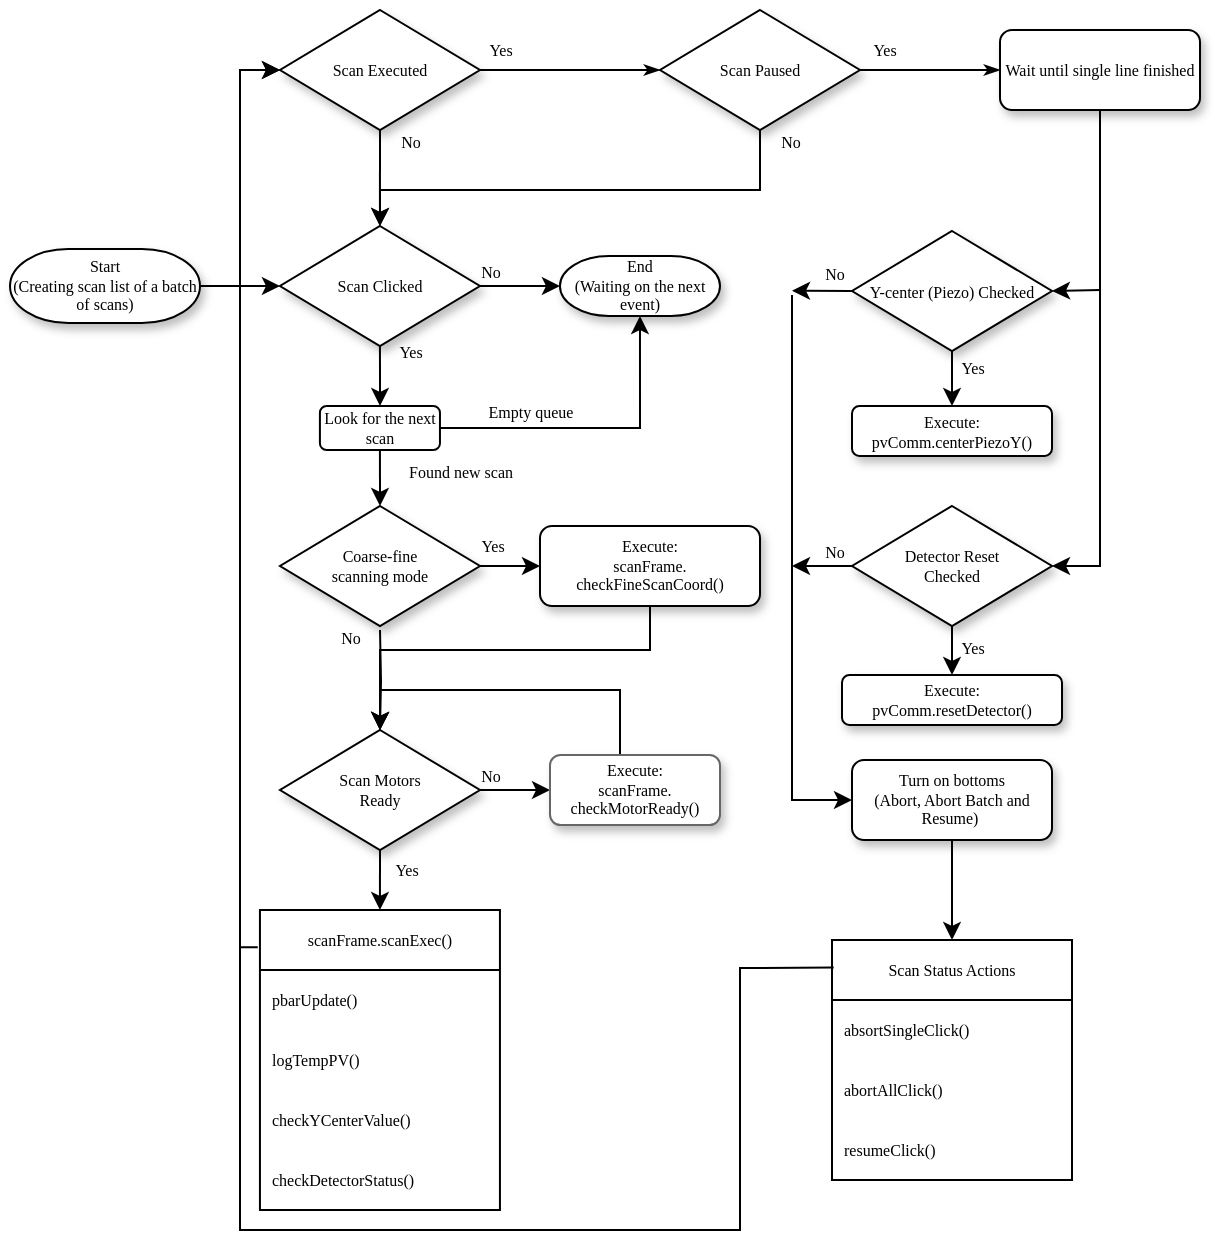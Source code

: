 <mxfile version="20.4.0" type="device"><diagram name="Page-1" id="edf60f1a-56cd-e834-aa8a-f176f3a09ee4"><mxGraphModel dx="666" dy="361" grid="1" gridSize="10" guides="1" tooltips="1" connect="1" arrows="1" fold="1" page="1" pageScale="1" pageWidth="1100" pageHeight="850" background="none" math="0" shadow="0"><root><mxCell id="0"/><mxCell id="1" parent="0"/><mxCell id="lVkG1pdmMh8ix2ufs_0g-106" value="&lt;font face=&quot;Verdana&quot; style=&quot;font-size: 8px;&quot;&gt;No&lt;/font&gt;" style="text;html=1;align=center;verticalAlign=middle;resizable=0;points=[];autosize=1;strokeColor=none;fillColor=none;sketch=0;" vertex="1" parent="1"><mxGeometry x="612" y="345" width="30" height="30" as="geometry"/></mxCell><mxCell id="60e70716793133e9-33" value="Yes" style="edgeStyle=orthogonalEdgeStyle;rounded=0;html=1;labelBackgroundColor=none;startSize=5;endArrow=classicThin;endFill=1;endSize=5;jettySize=auto;orthogonalLoop=1;strokeWidth=1;fontFamily=Verdana;fontSize=8;sketch=0;" parent="1" source="60e70716793133e9-5" target="60e70716793133e9-7" edge="1"><mxGeometry x="-0.778" y="10" relative="1" as="geometry"><mxPoint as="offset"/></mxGeometry></mxCell><mxCell id="lVkG1pdmMh8ix2ufs_0g-50" style="edgeStyle=orthogonalEdgeStyle;rounded=0;orthogonalLoop=1;jettySize=auto;html=1;exitX=0.5;exitY=1;exitDx=0;exitDy=0;entryX=0.5;entryY=0;entryDx=0;entryDy=0;fontFamily=Verdana;fontSize=8;sketch=0;" edge="1" parent="1" source="60e70716793133e9-5" target="lVkG1pdmMh8ix2ufs_0g-49"><mxGeometry relative="1" as="geometry"/></mxCell><mxCell id="60e70716793133e9-5" value="Scan Executed" style="rhombus;whiteSpace=wrap;html=1;rounded=0;shadow=1;labelBackgroundColor=none;strokeWidth=1;fontFamily=Verdana;fontSize=8;align=center;sketch=0;" parent="1" vertex="1"><mxGeometry x="350" y="90" width="100" height="60" as="geometry"/></mxCell><mxCell id="60e70716793133e9-34" value="Yes" style="edgeStyle=orthogonalEdgeStyle;rounded=0;html=1;labelBackgroundColor=none;startSize=5;endArrow=classicThin;endFill=1;endSize=5;jettySize=auto;orthogonalLoop=1;strokeWidth=1;fontFamily=Verdana;fontSize=8;sketch=0;" parent="1" source="60e70716793133e9-7" target="60e70716793133e9-8" edge="1"><mxGeometry x="-0.667" y="10" relative="1" as="geometry"><mxPoint as="offset"/></mxGeometry></mxCell><mxCell id="lVkG1pdmMh8ix2ufs_0g-45" style="edgeStyle=orthogonalEdgeStyle;rounded=0;orthogonalLoop=1;jettySize=auto;html=1;exitX=0.5;exitY=1;exitDx=0;exitDy=0;entryX=0.5;entryY=0;entryDx=0;entryDy=0;fontFamily=Verdana;fontSize=8;sketch=0;" edge="1" parent="1" source="60e70716793133e9-7" target="lVkG1pdmMh8ix2ufs_0g-49"><mxGeometry relative="1" as="geometry"><Array as="points"><mxPoint x="590" y="180"/><mxPoint x="400" y="180"/><mxPoint x="400" y="196"/></Array></mxGeometry></mxCell><mxCell id="60e70716793133e9-7" value="Scan Paused" style="rhombus;whiteSpace=wrap;html=1;rounded=0;shadow=1;labelBackgroundColor=none;strokeWidth=1;fontFamily=Verdana;fontSize=8;align=center;sketch=0;" parent="1" vertex="1"><mxGeometry x="540" y="90" width="100" height="60" as="geometry"/></mxCell><mxCell id="60e70716793133e9-8" value="Wait until single line finished" style="rounded=1;whiteSpace=wrap;html=1;shadow=1;labelBackgroundColor=none;strokeWidth=1;fontFamily=Verdana;fontSize=8;align=center;sketch=0;" parent="1" vertex="1"><mxGeometry x="710" y="100" width="100" height="40" as="geometry"/></mxCell><mxCell id="lVkG1pdmMh8ix2ufs_0g-101" style="edgeStyle=orthogonalEdgeStyle;rounded=0;orthogonalLoop=1;jettySize=auto;html=1;exitX=0.5;exitY=1;exitDx=0;exitDy=0;entryX=0.5;entryY=0;entryDx=0;entryDy=0;fontFamily=Verdana;fontSize=8;fontColor=#000000;sketch=0;" edge="1" parent="1" source="lVkG1pdmMh8ix2ufs_0g-1" target="lVkG1pdmMh8ix2ufs_0g-3"><mxGeometry relative="1" as="geometry"/></mxCell><mxCell id="lVkG1pdmMh8ix2ufs_0g-114" style="edgeStyle=none;rounded=0;orthogonalLoop=1;jettySize=auto;html=1;fontFamily=Verdana;fontSize=8;fontColor=#000000;entryX=1;entryY=0.5;entryDx=0;entryDy=0;sketch=0;" edge="1" parent="1" target="lVkG1pdmMh8ix2ufs_0g-1"><mxGeometry relative="1" as="geometry"><mxPoint x="760" y="230" as="sourcePoint"/></mxGeometry></mxCell><mxCell id="lVkG1pdmMh8ix2ufs_0g-3" value="Execute:&lt;br&gt;pvComm.centerPiezoY()" style="rounded=1;whiteSpace=wrap;html=1;shadow=1;labelBackgroundColor=none;strokeWidth=1;fontFamily=Verdana;fontSize=8;align=center;sketch=0;" vertex="1" parent="1"><mxGeometry x="636" y="288" width="100" height="25" as="geometry"/></mxCell><mxCell id="lVkG1pdmMh8ix2ufs_0g-6" value="&lt;font face=&quot;Verdana&quot; style=&quot;font-size: 8px;&quot;&gt;Yes&lt;/font&gt;" style="text;html=1;align=center;verticalAlign=middle;resizable=0;points=[];autosize=1;strokeColor=none;fillColor=none;sketch=0;" vertex="1" parent="1"><mxGeometry x="676" y="252.5" width="40" height="30" as="geometry"/></mxCell><mxCell id="lVkG1pdmMh8ix2ufs_0g-126" style="edgeStyle=none;rounded=0;orthogonalLoop=1;jettySize=auto;html=1;exitX=0;exitY=0.5;exitDx=0;exitDy=0;fontFamily=Verdana;fontSize=8;fontColor=#000000;entryX=0;entryY=0.5;entryDx=0;entryDy=0;sketch=0;" edge="1" parent="1" target="lVkG1pdmMh8ix2ufs_0g-7"><mxGeometry relative="1" as="geometry"><mxPoint x="606" y="232.5" as="sourcePoint"/><Array as="points"><mxPoint x="606" y="485"/></Array></mxGeometry></mxCell><mxCell id="lVkG1pdmMh8ix2ufs_0g-134" style="edgeStyle=none;rounded=0;orthogonalLoop=1;jettySize=auto;html=1;exitX=0.5;exitY=1;exitDx=0;exitDy=0;entryX=0.5;entryY=0;entryDx=0;entryDy=0;fontFamily=Verdana;fontSize=8;fontColor=#000000;sketch=0;" edge="1" parent="1" source="lVkG1pdmMh8ix2ufs_0g-7" target="lVkG1pdmMh8ix2ufs_0g-128"><mxGeometry relative="1" as="geometry"><Array as="points"><mxPoint x="686" y="520"/></Array></mxGeometry></mxCell><mxCell id="lVkG1pdmMh8ix2ufs_0g-7" value="Turn on bottoms&lt;br&gt;(Abort, Abort Batch and Resume)&amp;nbsp;" style="rounded=1;whiteSpace=wrap;html=1;shadow=1;labelBackgroundColor=none;strokeWidth=1;fontFamily=Verdana;fontSize=8;align=center;sketch=0;" vertex="1" parent="1"><mxGeometry x="636" y="465" width="100" height="40" as="geometry"/></mxCell><mxCell id="lVkG1pdmMh8ix2ufs_0g-9" value="&lt;font face=&quot;Verdana&quot; style=&quot;font-size: 8px;&quot;&gt;No&lt;/font&gt;" style="text;html=1;align=center;verticalAlign=middle;resizable=0;points=[];autosize=1;strokeColor=none;fillColor=none;sketch=0;" vertex="1" parent="1"><mxGeometry x="612" y="206" width="30" height="30" as="geometry"/></mxCell><mxCell id="lVkG1pdmMh8ix2ufs_0g-21" style="edgeStyle=orthogonalEdgeStyle;rounded=0;orthogonalLoop=1;jettySize=auto;html=1;fontFamily=Verdana;fontSize=8;sketch=0;" edge="1" parent="1" source="lVkG1pdmMh8ix2ufs_0g-12" target="lVkG1pdmMh8ix2ufs_0g-20"><mxGeometry relative="1" as="geometry"/></mxCell><mxCell id="lVkG1pdmMh8ix2ufs_0g-12" value="Coarse-fine&lt;br&gt;scanning mode" style="rhombus;whiteSpace=wrap;html=1;rounded=0;shadow=1;labelBackgroundColor=none;strokeWidth=1;fontFamily=Verdana;fontSize=8;align=center;sketch=0;" vertex="1" parent="1"><mxGeometry x="350" y="338" width="100" height="60" as="geometry"/></mxCell><mxCell id="lVkG1pdmMh8ix2ufs_0g-15" value="" style="group;sketch=0;" vertex="1" connectable="0" parent="1"><mxGeometry x="400" y="140" width="30" height="30" as="geometry"/></mxCell><mxCell id="lVkG1pdmMh8ix2ufs_0g-14" value="&lt;font face=&quot;Verdana&quot; style=&quot;font-size: 8px;&quot;&gt;No&lt;/font&gt;" style="text;html=1;align=center;verticalAlign=middle;resizable=0;points=[];autosize=1;strokeColor=none;fillColor=none;sketch=0;" vertex="1" parent="lVkG1pdmMh8ix2ufs_0g-15"><mxGeometry width="30" height="30" as="geometry"/></mxCell><mxCell id="lVkG1pdmMh8ix2ufs_0g-76" style="edgeStyle=orthogonalEdgeStyle;rounded=0;orthogonalLoop=1;jettySize=auto;html=1;exitX=0.5;exitY=1;exitDx=0;exitDy=0;fontFamily=Verdana;fontSize=8;entryX=0.5;entryY=0;entryDx=0;entryDy=0;sketch=0;" edge="1" parent="1" source="lVkG1pdmMh8ix2ufs_0g-18" target="lVkG1pdmMh8ix2ufs_0g-94"><mxGeometry relative="1" as="geometry"><mxPoint x="400" y="560" as="targetPoint"/></mxGeometry></mxCell><mxCell id="lVkG1pdmMh8ix2ufs_0g-80" style="edgeStyle=orthogonalEdgeStyle;rounded=0;orthogonalLoop=1;jettySize=auto;html=1;exitX=1;exitY=0.5;exitDx=0;exitDy=0;fontFamily=Verdana;fontSize=8;sketch=0;entryX=0;entryY=0.5;entryDx=0;entryDy=0;" edge="1" parent="1" source="lVkG1pdmMh8ix2ufs_0g-18" target="lVkG1pdmMh8ix2ufs_0g-81"><mxGeometry relative="1" as="geometry"><mxPoint x="490" y="480" as="targetPoint"/></mxGeometry></mxCell><mxCell id="lVkG1pdmMh8ix2ufs_0g-18" value="Scan Motors &lt;br&gt;Ready" style="rhombus;whiteSpace=wrap;html=1;rounded=0;shadow=1;labelBackgroundColor=none;strokeWidth=1;fontFamily=Verdana;fontSize=8;align=center;sketch=0;" vertex="1" parent="1"><mxGeometry x="350" y="450" width="100" height="60" as="geometry"/></mxCell><mxCell id="lVkG1pdmMh8ix2ufs_0g-19" style="edgeStyle=orthogonalEdgeStyle;rounded=0;orthogonalLoop=1;jettySize=auto;html=1;exitX=0.5;exitY=1;exitDx=0;exitDy=0;entryX=0.5;entryY=0;entryDx=0;entryDy=0;fontFamily=Verdana;fontSize=8;sketch=0;" edge="1" parent="1" target="lVkG1pdmMh8ix2ufs_0g-18"><mxGeometry relative="1" as="geometry"><mxPoint x="400" y="400" as="sourcePoint"/></mxGeometry></mxCell><mxCell id="lVkG1pdmMh8ix2ufs_0g-36" style="edgeStyle=orthogonalEdgeStyle;rounded=0;orthogonalLoop=1;jettySize=auto;html=1;exitX=0.5;exitY=1;exitDx=0;exitDy=0;entryX=0.5;entryY=0;entryDx=0;entryDy=0;fontFamily=Verdana;fontSize=8;sketch=0;" edge="1" parent="1" source="lVkG1pdmMh8ix2ufs_0g-20" target="lVkG1pdmMh8ix2ufs_0g-18"><mxGeometry relative="1" as="geometry"><Array as="points"><mxPoint x="535" y="410"/><mxPoint x="400" y="410"/></Array></mxGeometry></mxCell><mxCell id="lVkG1pdmMh8ix2ufs_0g-20" value="Execute:&lt;br&gt;scanFrame.&lt;br&gt;checkFineScanCoord()" style="rounded=1;whiteSpace=wrap;html=1;shadow=1;labelBackgroundColor=none;strokeWidth=1;fontFamily=Verdana;fontSize=8;align=center;sketch=0;" vertex="1" parent="1"><mxGeometry x="480" y="348" width="110" height="40" as="geometry"/></mxCell><mxCell id="lVkG1pdmMh8ix2ufs_0g-22" value="" style="group;sketch=0;" vertex="1" connectable="0" parent="1"><mxGeometry x="441" y="342" width="35" height="30" as="geometry"/></mxCell><mxCell id="lVkG1pdmMh8ix2ufs_0g-23" style="edgeStyle=orthogonalEdgeStyle;rounded=0;orthogonalLoop=1;jettySize=auto;html=1;exitX=0.5;exitY=1;exitDx=0;exitDy=0;entryX=0.5;entryY=0;entryDx=0;entryDy=0;fontFamily=Verdana;fontSize=8;" edge="1" parent="lVkG1pdmMh8ix2ufs_0g-22"><mxGeometry relative="1" as="geometry"/></mxCell><mxCell id="lVkG1pdmMh8ix2ufs_0g-24" value="&lt;font face=&quot;Verdana&quot; style=&quot;font-size: 8px;&quot;&gt;Yes&lt;/font&gt;" style="text;html=1;align=center;verticalAlign=middle;resizable=0;points=[];autosize=1;strokeColor=none;fillColor=none;sketch=0;" vertex="1" parent="lVkG1pdmMh8ix2ufs_0g-22"><mxGeometry x="-5" width="40" height="30" as="geometry"/></mxCell><mxCell id="lVkG1pdmMh8ix2ufs_0g-42" value="" style="group;sketch=0;" vertex="1" connectable="0" parent="1"><mxGeometry x="369.96" y="388" width="35" height="30" as="geometry"/></mxCell><mxCell id="lVkG1pdmMh8ix2ufs_0g-43" style="edgeStyle=orthogonalEdgeStyle;rounded=0;orthogonalLoop=1;jettySize=auto;html=1;exitX=0.5;exitY=1;exitDx=0;exitDy=0;entryX=0.5;entryY=0;entryDx=0;entryDy=0;fontFamily=Verdana;fontSize=8;" edge="1" parent="lVkG1pdmMh8ix2ufs_0g-42"><mxGeometry relative="1" as="geometry"/></mxCell><mxCell id="lVkG1pdmMh8ix2ufs_0g-44" value="&lt;font face=&quot;Verdana&quot; style=&quot;font-size: 8px;&quot;&gt;No&lt;/font&gt;" style="text;html=1;align=center;verticalAlign=middle;resizable=0;points=[];autosize=1;strokeColor=none;fillColor=none;sketch=0;" vertex="1" parent="lVkG1pdmMh8ix2ufs_0g-42"><mxGeometry width="30" height="30" as="geometry"/></mxCell><mxCell id="lVkG1pdmMh8ix2ufs_0g-46" value="" style="group;sketch=0;" vertex="1" connectable="0" parent="1"><mxGeometry x="590" y="140" width="30" height="30" as="geometry"/></mxCell><mxCell id="lVkG1pdmMh8ix2ufs_0g-47" style="edgeStyle=orthogonalEdgeStyle;rounded=0;orthogonalLoop=1;jettySize=auto;html=1;exitX=0.5;exitY=1;exitDx=0;exitDy=0;entryX=0.5;entryY=0;entryDx=0;entryDy=0;fontFamily=Verdana;fontSize=8;" edge="1" parent="lVkG1pdmMh8ix2ufs_0g-46"><mxGeometry relative="1" as="geometry"/></mxCell><mxCell id="lVkG1pdmMh8ix2ufs_0g-48" value="&lt;font face=&quot;Verdana&quot; style=&quot;font-size: 8px;&quot;&gt;No&lt;/font&gt;" style="text;html=1;align=center;verticalAlign=middle;resizable=0;points=[];autosize=1;strokeColor=none;fillColor=none;sketch=0;" vertex="1" parent="lVkG1pdmMh8ix2ufs_0g-46"><mxGeometry width="30" height="30" as="geometry"/></mxCell><mxCell id="lVkG1pdmMh8ix2ufs_0g-60" style="edgeStyle=orthogonalEdgeStyle;rounded=0;orthogonalLoop=1;jettySize=auto;html=1;exitX=0.5;exitY=1;exitDx=0;exitDy=0;fontFamily=Verdana;fontSize=8;sketch=0;" edge="1" parent="1" source="lVkG1pdmMh8ix2ufs_0g-49" target="lVkG1pdmMh8ix2ufs_0g-59"><mxGeometry relative="1" as="geometry"><Array as="points"/></mxGeometry></mxCell><mxCell id="lVkG1pdmMh8ix2ufs_0g-65" style="edgeStyle=orthogonalEdgeStyle;rounded=0;orthogonalLoop=1;jettySize=auto;html=1;exitX=1;exitY=0.5;exitDx=0;exitDy=0;entryX=0;entryY=0.5;entryDx=0;entryDy=0;entryPerimeter=0;fontFamily=Verdana;fontSize=8;sketch=0;" edge="1" parent="1" source="lVkG1pdmMh8ix2ufs_0g-49" target="lVkG1pdmMh8ix2ufs_0g-64"><mxGeometry relative="1" as="geometry"/></mxCell><mxCell id="lVkG1pdmMh8ix2ufs_0g-49" value="Scan Clicked" style="rhombus;whiteSpace=wrap;html=1;rounded=0;shadow=1;labelBackgroundColor=none;strokeWidth=1;fontFamily=Verdana;fontSize=8;align=center;sketch=0;" vertex="1" parent="1"><mxGeometry x="349.97" y="198" width="100" height="60" as="geometry"/></mxCell><mxCell id="lVkG1pdmMh8ix2ufs_0g-69" style="edgeStyle=orthogonalEdgeStyle;rounded=0;orthogonalLoop=1;jettySize=auto;html=1;exitX=0.5;exitY=1;exitDx=0;exitDy=0;entryX=0.5;entryY=0;entryDx=0;entryDy=0;fontFamily=Verdana;fontSize=8;sketch=0;" edge="1" parent="1" source="lVkG1pdmMh8ix2ufs_0g-59" target="lVkG1pdmMh8ix2ufs_0g-12"><mxGeometry relative="1" as="geometry"/></mxCell><mxCell id="lVkG1pdmMh8ix2ufs_0g-70" style="edgeStyle=orthogonalEdgeStyle;rounded=0;orthogonalLoop=1;jettySize=auto;html=1;exitX=1;exitY=0.5;exitDx=0;exitDy=0;entryX=0.5;entryY=1;entryDx=0;entryDy=0;entryPerimeter=0;fontFamily=Verdana;fontSize=8;sketch=0;" edge="1" parent="1" source="lVkG1pdmMh8ix2ufs_0g-59" target="lVkG1pdmMh8ix2ufs_0g-64"><mxGeometry relative="1" as="geometry"/></mxCell><mxCell id="lVkG1pdmMh8ix2ufs_0g-59" value="Look for the next scan" style="rounded=1;whiteSpace=wrap;html=1;fontFamily=Verdana;fontSize=8;sketch=0;" vertex="1" parent="1"><mxGeometry x="369.96" y="288" width="60.02" height="22" as="geometry"/></mxCell><mxCell id="lVkG1pdmMh8ix2ufs_0g-61" value="" style="group;sketch=0;" vertex="1" connectable="0" parent="1"><mxGeometry x="400" y="245" width="35" height="30" as="geometry"/></mxCell><mxCell id="lVkG1pdmMh8ix2ufs_0g-62" style="edgeStyle=orthogonalEdgeStyle;rounded=0;orthogonalLoop=1;jettySize=auto;html=1;exitX=0.5;exitY=1;exitDx=0;exitDy=0;entryX=0.5;entryY=0;entryDx=0;entryDy=0;fontFamily=Verdana;fontSize=8;" edge="1" parent="lVkG1pdmMh8ix2ufs_0g-61"><mxGeometry relative="1" as="geometry"/></mxCell><mxCell id="lVkG1pdmMh8ix2ufs_0g-63" value="&lt;font face=&quot;Verdana&quot; style=&quot;font-size: 8px;&quot;&gt;Yes&lt;/font&gt;" style="text;html=1;align=center;verticalAlign=middle;resizable=0;points=[];autosize=1;strokeColor=none;fillColor=none;sketch=0;" vertex="1" parent="lVkG1pdmMh8ix2ufs_0g-61"><mxGeometry x="-5" width="40" height="30" as="geometry"/></mxCell><mxCell id="lVkG1pdmMh8ix2ufs_0g-64" value="End&lt;br&gt;(Waiting on the next event)" style="strokeWidth=1;html=1;shape=mxgraph.flowchart.terminator;whiteSpace=wrap;rounded=0;shadow=1;labelBackgroundColor=none;fontFamily=Verdana;fontSize=8;align=center;sketch=0;" vertex="1" parent="1"><mxGeometry x="489.97" y="213" width="80.03" height="30" as="geometry"/></mxCell><mxCell id="lVkG1pdmMh8ix2ufs_0g-66" value="" style="group;sketch=0;" vertex="1" connectable="0" parent="1"><mxGeometry x="440" y="205" width="35" height="30" as="geometry"/></mxCell><mxCell id="lVkG1pdmMh8ix2ufs_0g-67" style="edgeStyle=orthogonalEdgeStyle;rounded=0;orthogonalLoop=1;jettySize=auto;html=1;exitX=0.5;exitY=1;exitDx=0;exitDy=0;entryX=0.5;entryY=0;entryDx=0;entryDy=0;fontFamily=Verdana;fontSize=8;" edge="1" parent="lVkG1pdmMh8ix2ufs_0g-66"><mxGeometry relative="1" as="geometry"/></mxCell><mxCell id="lVkG1pdmMh8ix2ufs_0g-68" value="&lt;font face=&quot;Verdana&quot; style=&quot;font-size: 8px;&quot;&gt;No&lt;/font&gt;" style="text;html=1;align=center;verticalAlign=middle;resizable=0;points=[];autosize=1;strokeColor=none;fillColor=none;sketch=0;" vertex="1" parent="lVkG1pdmMh8ix2ufs_0g-66"><mxGeometry width="30" height="30" as="geometry"/></mxCell><mxCell id="lVkG1pdmMh8ix2ufs_0g-71" value="" style="group;sketch=0;" vertex="1" connectable="0" parent="1"><mxGeometry x="470" y="295" width="55" height="35" as="geometry"/></mxCell><mxCell id="lVkG1pdmMh8ix2ufs_0g-72" style="edgeStyle=orthogonalEdgeStyle;rounded=0;orthogonalLoop=1;jettySize=auto;html=1;exitX=0.5;exitY=1;exitDx=0;exitDy=0;entryX=0.5;entryY=0;entryDx=0;entryDy=0;fontFamily=Verdana;fontSize=8;" edge="1" parent="lVkG1pdmMh8ix2ufs_0g-71"><mxGeometry relative="1" as="geometry"/></mxCell><mxCell id="lVkG1pdmMh8ix2ufs_0g-73" value="&lt;font face=&quot;Verdana&quot;&gt;&lt;span style=&quot;font-size: 8px;&quot;&gt;Empty queue&lt;/span&gt;&lt;/font&gt;" style="text;html=1;align=center;verticalAlign=middle;resizable=0;points=[];autosize=1;strokeColor=none;fillColor=none;sketch=0;" vertex="1" parent="lVkG1pdmMh8ix2ufs_0g-71"><mxGeometry x="-35" y="-20" width="80" height="30" as="geometry"/></mxCell><mxCell id="lVkG1pdmMh8ix2ufs_0g-86" style="edgeStyle=orthogonalEdgeStyle;rounded=0;orthogonalLoop=1;jettySize=auto;html=1;exitX=-0.009;exitY=0.124;exitDx=0;exitDy=0;fontFamily=Verdana;fontSize=8;fontColor=#B3B3B3;entryX=0;entryY=0.5;entryDx=0;entryDy=0;exitPerimeter=0;sketch=0;" edge="1" parent="1" source="lVkG1pdmMh8ix2ufs_0g-94" target="60e70716793133e9-5"><mxGeometry relative="1" as="geometry"><mxPoint x="220" y="180" as="targetPoint"/><mxPoint x="345.01" y="575" as="sourcePoint"/><Array as="points"><mxPoint x="330" y="559"/><mxPoint x="330" y="120"/></Array></mxGeometry></mxCell><mxCell id="lVkG1pdmMh8ix2ufs_0g-74" value="&lt;font face=&quot;Verdana&quot;&gt;&lt;span style=&quot;font-size: 8px;&quot;&gt;Found new scan&lt;/span&gt;&lt;/font&gt;" style="text;html=1;align=center;verticalAlign=middle;resizable=0;points=[];autosize=1;strokeColor=none;fillColor=none;sketch=0;" vertex="1" parent="1"><mxGeometry x="395" y="305" width="90" height="30" as="geometry"/></mxCell><mxCell id="lVkG1pdmMh8ix2ufs_0g-77" value="" style="group;sketch=0;" vertex="1" connectable="0" parent="1"><mxGeometry x="397.5" y="504" width="35" height="30" as="geometry"/></mxCell><mxCell id="lVkG1pdmMh8ix2ufs_0g-78" style="edgeStyle=orthogonalEdgeStyle;rounded=0;orthogonalLoop=1;jettySize=auto;html=1;exitX=0.5;exitY=1;exitDx=0;exitDy=0;entryX=0.5;entryY=0;entryDx=0;entryDy=0;fontFamily=Verdana;fontSize=8;" edge="1" parent="lVkG1pdmMh8ix2ufs_0g-77"><mxGeometry relative="1" as="geometry"/></mxCell><mxCell id="lVkG1pdmMh8ix2ufs_0g-79" value="&lt;font face=&quot;Verdana&quot; style=&quot;font-size: 8px;&quot;&gt;Yes&lt;/font&gt;" style="text;html=1;align=center;verticalAlign=middle;resizable=0;points=[];autosize=1;strokeColor=none;fillColor=none;sketch=0;" vertex="1" parent="lVkG1pdmMh8ix2ufs_0g-77"><mxGeometry x="-5" width="40" height="30" as="geometry"/></mxCell><mxCell id="lVkG1pdmMh8ix2ufs_0g-85" style="edgeStyle=orthogonalEdgeStyle;rounded=0;orthogonalLoop=1;jettySize=auto;html=1;exitX=0.5;exitY=0;exitDx=0;exitDy=0;fontFamily=Verdana;fontSize=8;sketch=0;" edge="1" parent="1" source="lVkG1pdmMh8ix2ufs_0g-81"><mxGeometry relative="1" as="geometry"><mxPoint x="400" y="450" as="targetPoint"/><Array as="points"><mxPoint x="520" y="430"/><mxPoint x="400" y="430"/></Array></mxGeometry></mxCell><mxCell id="lVkG1pdmMh8ix2ufs_0g-81" value="&lt;font color=&quot;#000000&quot;&gt;Execute:&lt;br&gt;scanFrame.&lt;br&gt;checkMotorReady()&lt;/font&gt;" style="rounded=1;whiteSpace=wrap;html=1;shadow=1;labelBackgroundColor=none;strokeWidth=1;fontFamily=Verdana;fontSize=8;align=center;fillColor=default;strokeColor=#666666;fontColor=#333333;sketch=0;" vertex="1" parent="1"><mxGeometry x="485" y="462.5" width="85" height="35" as="geometry"/></mxCell><mxCell id="lVkG1pdmMh8ix2ufs_0g-87" value="" style="group;sketch=0;" vertex="1" connectable="0" parent="1"><mxGeometry x="440" y="457" width="35" height="30" as="geometry"/></mxCell><mxCell id="lVkG1pdmMh8ix2ufs_0g-88" style="edgeStyle=orthogonalEdgeStyle;rounded=0;orthogonalLoop=1;jettySize=auto;html=1;exitX=0.5;exitY=1;exitDx=0;exitDy=0;entryX=0.5;entryY=0;entryDx=0;entryDy=0;fontFamily=Verdana;fontSize=8;" edge="1" parent="lVkG1pdmMh8ix2ufs_0g-87"><mxGeometry relative="1" as="geometry"/></mxCell><mxCell id="lVkG1pdmMh8ix2ufs_0g-89" value="&lt;font face=&quot;Verdana&quot; style=&quot;font-size: 8px;&quot;&gt;No&lt;/font&gt;" style="text;html=1;align=center;verticalAlign=middle;resizable=0;points=[];autosize=1;strokeColor=none;fillColor=none;sketch=0;" vertex="1" parent="lVkG1pdmMh8ix2ufs_0g-87"><mxGeometry width="30" height="30" as="geometry"/></mxCell><mxCell id="lVkG1pdmMh8ix2ufs_0g-100" value="" style="edgeStyle=orthogonalEdgeStyle;rounded=0;orthogonalLoop=1;jettySize=auto;html=1;fontFamily=Verdana;fontSize=8;fontColor=#000000;entryX=0;entryY=0.5;entryDx=0;entryDy=0;sketch=0;" edge="1" parent="1" source="lVkG1pdmMh8ix2ufs_0g-99" target="lVkG1pdmMh8ix2ufs_0g-49"><mxGeometry relative="1" as="geometry"/></mxCell><mxCell id="lVkG1pdmMh8ix2ufs_0g-99" value="Start&lt;br&gt;(Creating scan list of a batch of scans)" style="strokeWidth=1;html=1;shape=mxgraph.flowchart.terminator;whiteSpace=wrap;rounded=0;shadow=1;labelBackgroundColor=none;fontFamily=Verdana;fontSize=8;align=center;sketch=0;" vertex="1" parent="1"><mxGeometry x="215" y="209.5" width="95" height="37" as="geometry"/></mxCell><mxCell id="lVkG1pdmMh8ix2ufs_0g-102" style="edgeStyle=orthogonalEdgeStyle;rounded=0;orthogonalLoop=1;jettySize=auto;html=1;exitX=0.5;exitY=1;exitDx=0;exitDy=0;entryX=0.5;entryY=0;entryDx=0;entryDy=0;fontFamily=Verdana;fontSize=8;fontColor=#000000;sketch=0;" edge="1" parent="1" source="lVkG1pdmMh8ix2ufs_0g-103" target="lVkG1pdmMh8ix2ufs_0g-104"><mxGeometry relative="1" as="geometry"/></mxCell><mxCell id="lVkG1pdmMh8ix2ufs_0g-118" style="edgeStyle=none;rounded=0;orthogonalLoop=1;jettySize=auto;html=1;exitX=0.5;exitY=1;exitDx=0;exitDy=0;entryX=1;entryY=0.5;entryDx=0;entryDy=0;fontFamily=Verdana;fontSize=8;fontColor=#000000;sketch=0;" edge="1" parent="1" source="60e70716793133e9-8" target="lVkG1pdmMh8ix2ufs_0g-103"><mxGeometry relative="1" as="geometry"><Array as="points"><mxPoint x="760" y="368"/></Array></mxGeometry></mxCell><mxCell id="lVkG1pdmMh8ix2ufs_0g-105" value="&lt;font face=&quot;Verdana&quot; style=&quot;font-size: 8px;&quot;&gt;Yes&lt;/font&gt;" style="text;html=1;align=center;verticalAlign=middle;resizable=0;points=[];autosize=1;strokeColor=none;fillColor=none;sketch=0;" vertex="1" parent="1"><mxGeometry x="676" y="392.5" width="40" height="30" as="geometry"/></mxCell><mxCell id="lVkG1pdmMh8ix2ufs_0g-124" style="edgeStyle=none;rounded=0;orthogonalLoop=1;jettySize=auto;html=1;exitX=0;exitY=0.5;exitDx=0;exitDy=0;fontFamily=Verdana;fontSize=8;fontColor=#000000;sketch=0;" edge="1" parent="1" source="lVkG1pdmMh8ix2ufs_0g-103"><mxGeometry relative="1" as="geometry"><mxPoint x="606" y="368" as="targetPoint"/></mxGeometry></mxCell><mxCell id="lVkG1pdmMh8ix2ufs_0g-103" value="Detector Reset&lt;br&gt;Checked" style="rhombus;whiteSpace=wrap;html=1;rounded=0;shadow=1;labelBackgroundColor=none;strokeWidth=1;fontFamily=Verdana;fontSize=8;align=center;sketch=0;" vertex="1" parent="1"><mxGeometry x="636" y="338" width="100" height="60" as="geometry"/></mxCell><mxCell id="lVkG1pdmMh8ix2ufs_0g-104" value="Execute:&lt;br&gt;pvComm.resetDetector()" style="rounded=1;whiteSpace=wrap;html=1;shadow=1;labelBackgroundColor=none;strokeWidth=1;fontFamily=Verdana;fontSize=8;align=center;sketch=0;" vertex="1" parent="1"><mxGeometry x="631" y="422.5" width="110" height="25" as="geometry"/></mxCell><mxCell id="lVkG1pdmMh8ix2ufs_0g-125" style="edgeStyle=none;rounded=0;orthogonalLoop=1;jettySize=auto;html=1;exitX=0;exitY=0.5;exitDx=0;exitDy=0;fontFamily=Verdana;fontSize=8;fontColor=#000000;sketch=0;" edge="1" parent="1" source="lVkG1pdmMh8ix2ufs_0g-1"><mxGeometry relative="1" as="geometry"><mxPoint x="606" y="230.326" as="targetPoint"/></mxGeometry></mxCell><mxCell id="lVkG1pdmMh8ix2ufs_0g-1" value="Y-center (Piezo) Checked" style="rhombus;whiteSpace=wrap;html=1;rounded=0;shadow=1;labelBackgroundColor=none;strokeWidth=1;fontFamily=Verdana;fontSize=8;align=center;sketch=0;" vertex="1" parent="1"><mxGeometry x="636" y="200.5" width="100" height="60" as="geometry"/></mxCell><mxCell id="lVkG1pdmMh8ix2ufs_0g-127" style="edgeStyle=none;rounded=0;orthogonalLoop=1;jettySize=auto;html=1;exitX=0.75;exitY=1;exitDx=0;exitDy=0;fontFamily=Verdana;fontSize=8;fontColor=#000000;sketch=0;" edge="1" parent="1" source="60e70716793133e9-8" target="60e70716793133e9-8"><mxGeometry relative="1" as="geometry"/></mxCell><mxCell id="lVkG1pdmMh8ix2ufs_0g-128" value="Scan Status Actions" style="swimlane;fontStyle=0;childLayout=stackLayout;horizontal=1;startSize=30;horizontalStack=0;resizeParent=1;resizeParentMax=0;resizeLast=0;collapsible=1;marginBottom=0;fontFamily=Verdana;fontSize=8;fontColor=#000000;sketch=0;" vertex="1" parent="1"><mxGeometry x="626" y="555" width="120" height="120" as="geometry"><mxRectangle x="410" y="560" width="130" height="30" as="alternateBounds"/></mxGeometry></mxCell><mxCell id="lVkG1pdmMh8ix2ufs_0g-129" value="absortSingleClick()" style="text;strokeColor=none;fillColor=none;align=left;verticalAlign=middle;spacingLeft=4;spacingRight=4;overflow=hidden;points=[[0,0.5],[1,0.5]];portConstraint=eastwest;rotatable=0;fontFamily=Verdana;fontSize=8;fontColor=#000000;sketch=0;" vertex="1" parent="lVkG1pdmMh8ix2ufs_0g-128"><mxGeometry y="30" width="120" height="30" as="geometry"/></mxCell><mxCell id="lVkG1pdmMh8ix2ufs_0g-130" value="abortAllClick()" style="text;strokeColor=none;fillColor=none;align=left;verticalAlign=middle;spacingLeft=4;spacingRight=4;overflow=hidden;points=[[0,0.5],[1,0.5]];portConstraint=eastwest;rotatable=0;fontFamily=Verdana;fontSize=8;fontColor=#000000;sketch=0;" vertex="1" parent="lVkG1pdmMh8ix2ufs_0g-128"><mxGeometry y="60" width="120" height="30" as="geometry"/></mxCell><mxCell id="lVkG1pdmMh8ix2ufs_0g-131" value="resumeClick()" style="text;strokeColor=none;fillColor=none;align=left;verticalAlign=middle;spacingLeft=4;spacingRight=4;overflow=hidden;points=[[0,0.5],[1,0.5]];portConstraint=eastwest;rotatable=0;fontFamily=Verdana;fontSize=8;fontColor=#000000;sketch=0;" vertex="1" parent="lVkG1pdmMh8ix2ufs_0g-128"><mxGeometry y="90" width="120" height="30" as="geometry"/></mxCell><mxCell id="lVkG1pdmMh8ix2ufs_0g-133" style="edgeStyle=none;rounded=0;orthogonalLoop=1;jettySize=auto;html=1;fontFamily=Verdana;fontSize=8;fontColor=#000000;entryX=0;entryY=0.5;entryDx=0;entryDy=0;exitX=0.007;exitY=0.115;exitDx=0;exitDy=0;exitPerimeter=0;sketch=0;" edge="1" parent="1" source="lVkG1pdmMh8ix2ufs_0g-128" target="60e70716793133e9-5"><mxGeometry relative="1" as="geometry"><mxPoint x="330" y="120" as="targetPoint"/><mxPoint x="620" y="570" as="sourcePoint"/><Array as="points"><mxPoint x="580" y="569"/><mxPoint x="580" y="700"/><mxPoint x="470" y="700"/><mxPoint x="330" y="700"/><mxPoint x="330" y="120"/></Array></mxGeometry></mxCell><mxCell id="lVkG1pdmMh8ix2ufs_0g-94" value="scanFrame.scanExec()" style="swimlane;fontStyle=0;childLayout=stackLayout;horizontal=1;startSize=30;horizontalStack=0;resizeParent=1;resizeParentMax=0;resizeLast=0;collapsible=1;marginBottom=0;fontFamily=Verdana;fontSize=8;fontColor=#000000;labelBackgroundColor=none;sketch=0;" vertex="1" parent="1"><mxGeometry x="339.97" y="540" width="120" height="150" as="geometry"><mxRectangle x="189.97" y="500" width="130" height="30" as="alternateBounds"/></mxGeometry></mxCell><mxCell id="lVkG1pdmMh8ix2ufs_0g-95" value="pbarUpdate()" style="text;strokeColor=none;fillColor=none;align=left;verticalAlign=middle;spacingLeft=4;spacingRight=4;overflow=hidden;points=[[0,0.5],[1,0.5]];portConstraint=eastwest;rotatable=0;fontFamily=Verdana;fontSize=8;fontColor=#000000;labelBackgroundColor=none;sketch=0;" vertex="1" parent="lVkG1pdmMh8ix2ufs_0g-94"><mxGeometry y="30" width="120" height="30" as="geometry"/></mxCell><mxCell id="lVkG1pdmMh8ix2ufs_0g-96" value="logTempPV()" style="text;strokeColor=none;fillColor=none;align=left;verticalAlign=middle;spacingLeft=4;spacingRight=4;overflow=hidden;points=[[0,0.5],[1,0.5]];portConstraint=eastwest;rotatable=0;fontFamily=Verdana;fontSize=8;fontColor=#000000;labelBackgroundColor=none;sketch=0;" vertex="1" parent="lVkG1pdmMh8ix2ufs_0g-94"><mxGeometry y="60" width="120" height="30" as="geometry"/></mxCell><mxCell id="lVkG1pdmMh8ix2ufs_0g-97" value="checkYCenterValue()" style="text;strokeColor=none;fillColor=none;align=left;verticalAlign=middle;spacingLeft=4;spacingRight=4;overflow=hidden;points=[[0,0.5],[1,0.5]];portConstraint=eastwest;rotatable=0;fontFamily=Verdana;fontSize=8;fontColor=#000000;labelBackgroundColor=none;sketch=0;" vertex="1" parent="lVkG1pdmMh8ix2ufs_0g-94"><mxGeometry y="90" width="120" height="30" as="geometry"/></mxCell><mxCell id="lVkG1pdmMh8ix2ufs_0g-98" value="checkDetectorStatus()" style="text;strokeColor=none;fillColor=none;align=left;verticalAlign=middle;spacingLeft=4;spacingRight=4;overflow=hidden;points=[[0,0.5],[1,0.5]];portConstraint=eastwest;rotatable=0;fontFamily=Verdana;fontSize=8;fontColor=#000000;labelBackgroundColor=none;sketch=0;" vertex="1" parent="lVkG1pdmMh8ix2ufs_0g-94"><mxGeometry y="120" width="120" height="30" as="geometry"/></mxCell></root></mxGraphModel></diagram></mxfile>